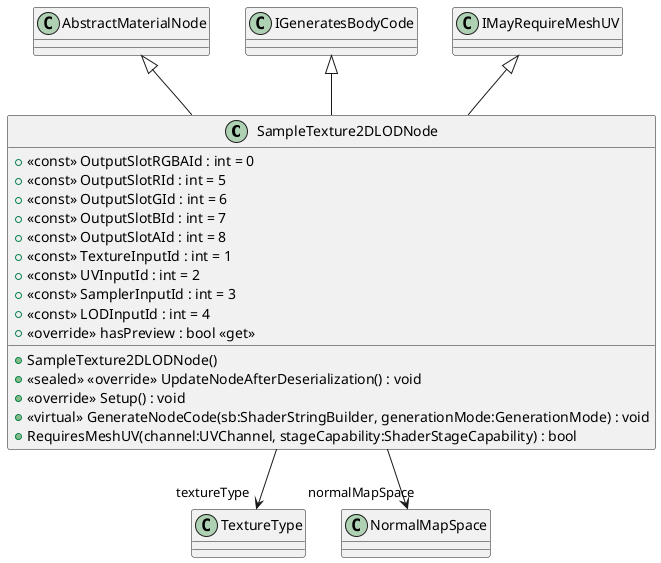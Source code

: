 @startuml
class SampleTexture2DLODNode {
    + <<const>> OutputSlotRGBAId : int = 0
    + <<const>> OutputSlotRId : int = 5
    + <<const>> OutputSlotGId : int = 6
    + <<const>> OutputSlotBId : int = 7
    + <<const>> OutputSlotAId : int = 8
    + <<const>> TextureInputId : int = 1
    + <<const>> UVInputId : int = 2
    + <<const>> SamplerInputId : int = 3
    + <<const>> LODInputId : int = 4
    + <<override>> hasPreview : bool <<get>>
    + SampleTexture2DLODNode()
    + <<sealed>> <<override>> UpdateNodeAfterDeserialization() : void
    + <<override>> Setup() : void
    + <<virtual>> GenerateNodeCode(sb:ShaderStringBuilder, generationMode:GenerationMode) : void
    + RequiresMeshUV(channel:UVChannel, stageCapability:ShaderStageCapability) : bool
}
AbstractMaterialNode <|-- SampleTexture2DLODNode
IGeneratesBodyCode <|-- SampleTexture2DLODNode
IMayRequireMeshUV <|-- SampleTexture2DLODNode
SampleTexture2DLODNode --> "textureType" TextureType
SampleTexture2DLODNode --> "normalMapSpace" NormalMapSpace
@enduml

